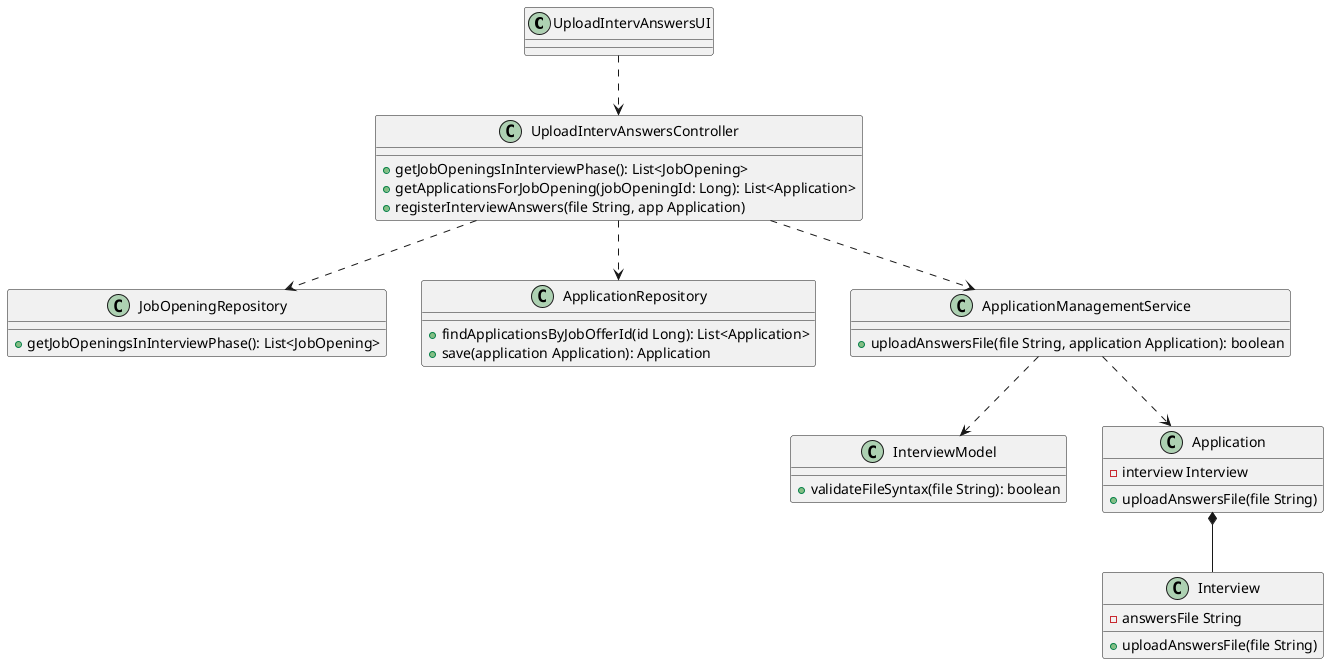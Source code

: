 @startuml
'https://plantuml.com/class-diagram

class UploadIntervAnswersUI
class UploadIntervAnswersController{
+ getJobOpeningsInInterviewPhase(): List<JobOpening>
+ getApplicationsForJobOpening(jobOpeningId: Long): List<Application>
+ registerInterviewAnswers(file String, app Application)
}

class JobOpeningRepository{
+ getJobOpeningsInInterviewPhase(): List<JobOpening>
}

class ApplicationRepository{
+ findApplicationsByJobOfferId(id Long): List<Application>
+ save(application Application): Application
}

class ApplicationManagementService{
+ uploadAnswersFile(file String, application Application): boolean
}

class InterviewModel {
+ validateFileSyntax(file String): boolean
}

class Application {
- interview Interview
+ uploadAnswersFile(file String)
}

class Interview {
- answersFile String
+ uploadAnswersFile(file String)
}

UploadIntervAnswersUI ..> UploadIntervAnswersController
UploadIntervAnswersController ..> JobOpeningRepository
UploadIntervAnswersController ..> ApplicationRepository
UploadIntervAnswersController ..> ApplicationManagementService
ApplicationManagementService ..> InterviewModel
ApplicationManagementService ..> Application
Application *-- Interview

@enduml